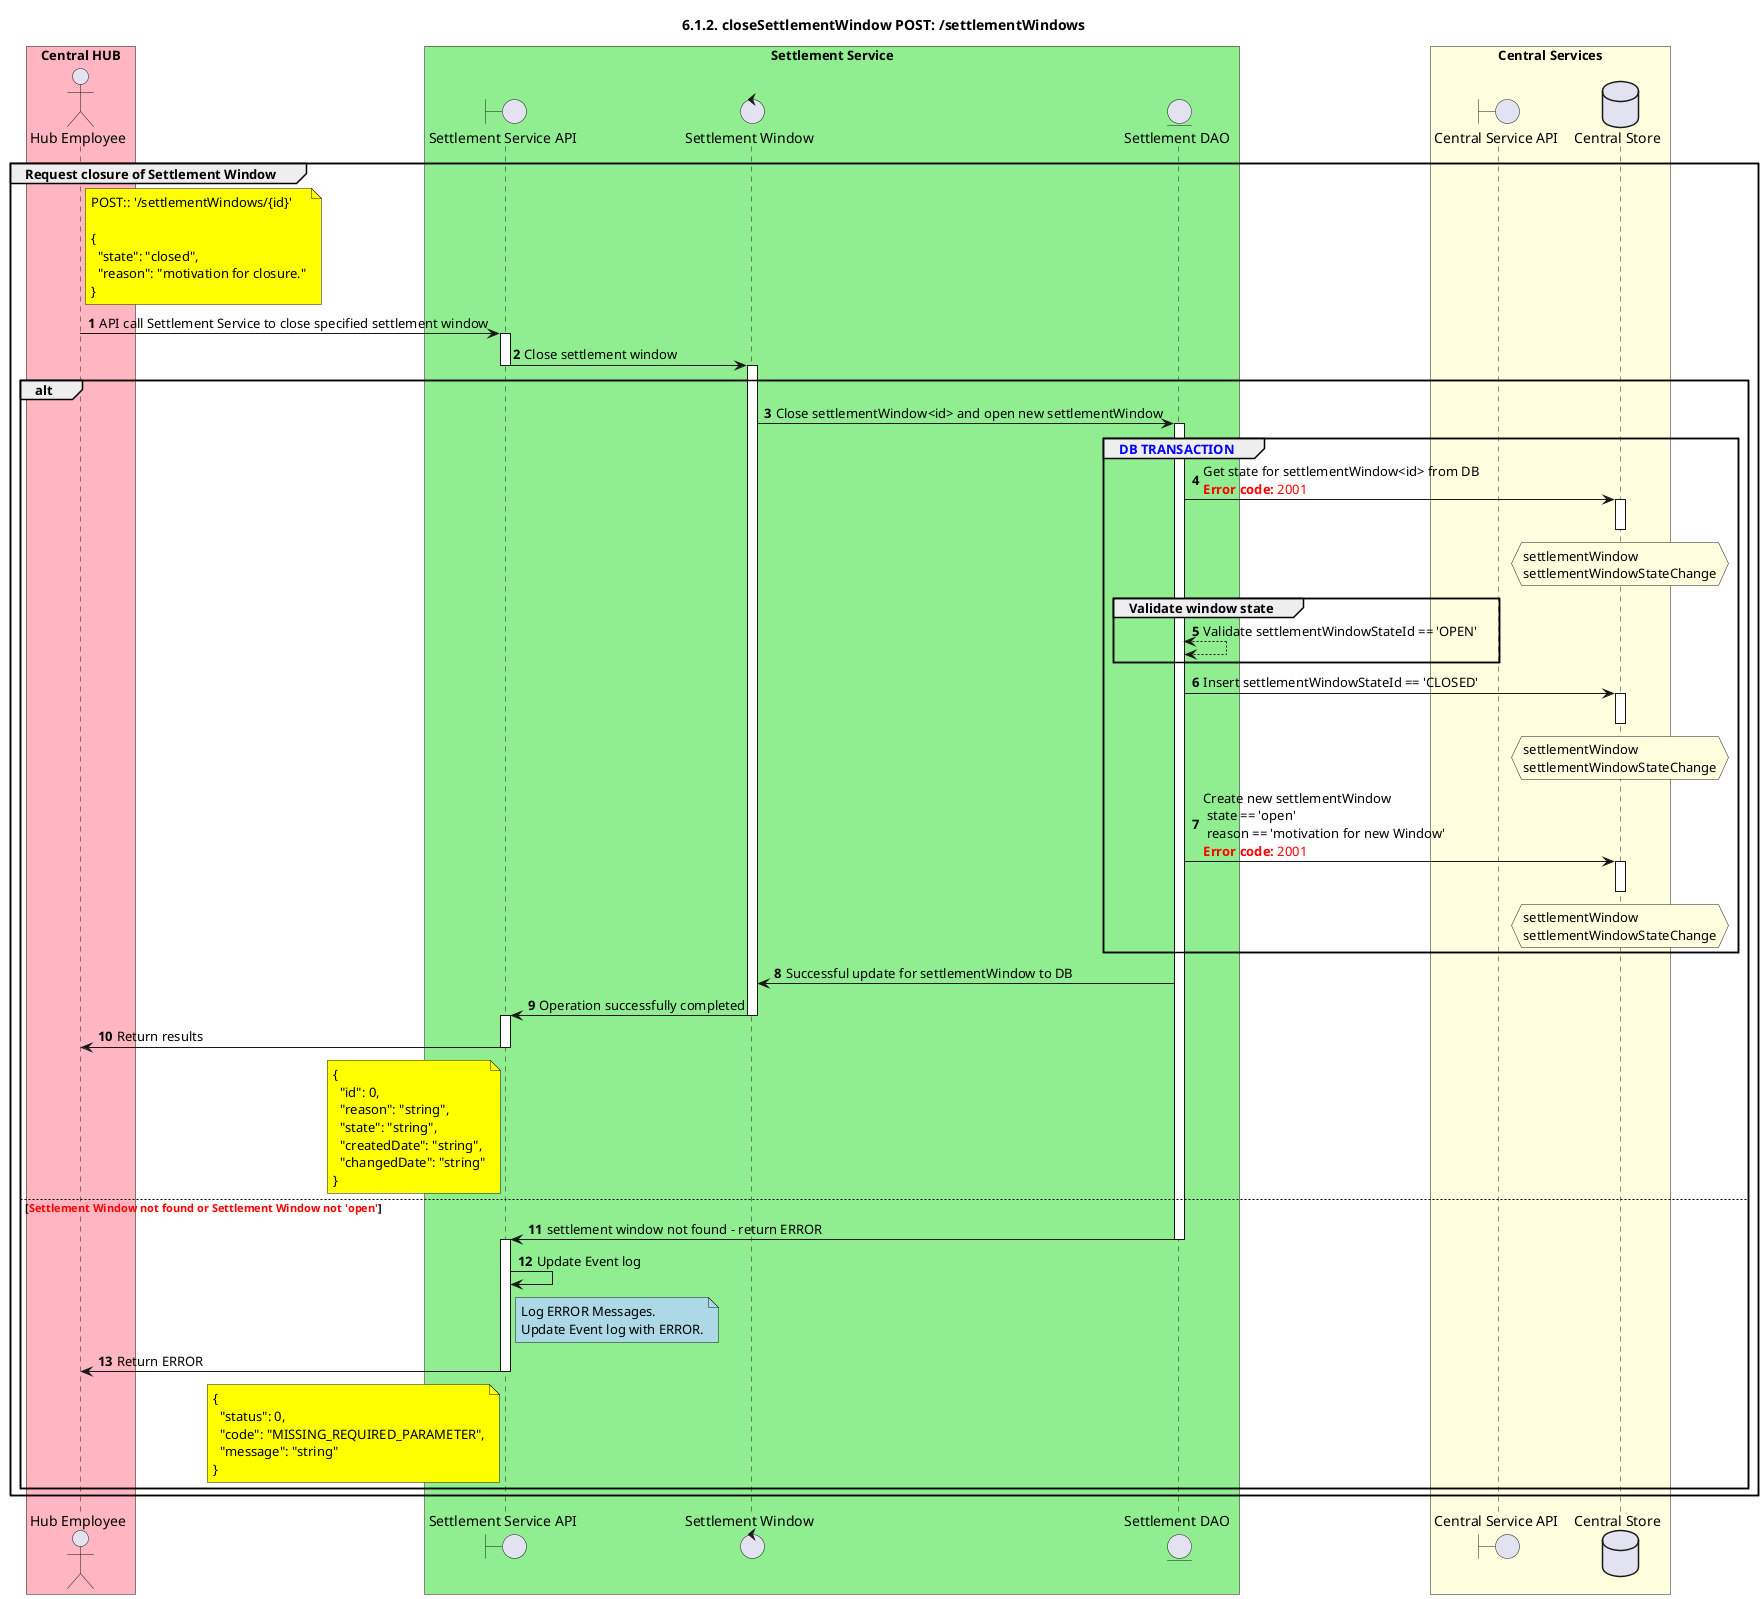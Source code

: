 @startuml
' declate title
title 6.1.2. closeSettlementWindow POST: /settlementWindows

autonumber

' Actor Keys:

' declare actors

actor "Hub Employee" as OPERATOR

boundary "Settlement Service API" as SSAPI
control "Settlement Window" as SETTLEWINDOW
entity "Settlement DAO" as SETTLE_DAO

boundary "Central Service API" as CSAPI
database "Central Store" as DB

box "Central HUB" #LightPink
    participant OPERATOR
end box

box "Settlement Service" #LightGreen
    participant SSAPI
    participant SETTLEWINDOW
    participant SETTLE_DAO
end box

box "Central Services" #LightYellow
    participant CSAPI
    participant DB
end box

' start flow

group Request closure of Settlement Window
    note right of OPERATOR #Yellow
        POST:: '/settlementWindows/{id}'

        {
          "state": "closed",
          "reason": "motivation for closure."
        }
    end note
    OPERATOR -> SSAPI: API call Settlement Service to close specified settlement window
    activate SSAPI
    SSAPI -> SETTLEWINDOW: Close settlement window
    deactivate SSAPI
    activate SETTLEWINDOW
    alt
        SETTLEWINDOW -> SETTLE_DAO: Close settlementWindow<id> and open new settlementWindow
        activate SETTLE_DAO
        group <color #blue>DB TRANSACTION</color>
            SETTLE_DAO -> DB: Get state for settlementWindow<id> from DB \n<color #FF0000><b>Error code:</b> 2001</color>
            activate DB
            hnote over DB #LightYellow
                settlementWindow
                settlementWindowStateChange
            end hnote
            deactivate DB
            group Validate window state
                SETTLE_DAO <--> SETTLE_DAO: Validate settlementWindowStateId == 'OPEN'
            end
                SETTLE_DAO -> DB: Insert settlementWindowStateId == 'CLOSED'
            activate DB
                hnote over DB #LightYellow
                settlementWindow
                settlementWindowStateChange
                end hnote
            deactivate DB

            SETTLE_DAO -> DB: Create new settlementWindow \n state == 'open'\n reason == 'motivation for new Window' \n<color #FF0000><b>Error code:</b> 2001</color>
            activate DB
                hnote over DB #LightYellow
                settlementWindow
                settlementWindowStateChange
                end hnote
            deactivate DB
        end
        SETTLEWINDOW <- SETTLE_DAO: Successful update for settlementWindow to DB
'        deactivate SETTLE_DAO
    SSAPI <- SETTLEWINDOW: Operation successfully completed
    deactivate SETTLEWINDOW
    activate SSAPI
    OPERATOR <- SSAPI: Return results
        note left of SSAPI #Yellow
        {
          "id": 0,
          "reason": "string",
          "state": "string",
          "createdDate": "string",
          "changedDate": "string"
        }
        end note
    deactivate SSAPI
    else <color #FF0000><b>Settlement Window not found or Settlement Window not 'open'</b></color>

    SETTLE_DAO -> SSAPI: settlement window not found - return ERROR
    deactivate SETTLE_DAO
    activate SSAPI
    SSAPI -> SSAPI: Update Event log
    note right of SSAPI #LightBlue
        Log ERROR Messages.
        Update Event log with ERROR.
    end note
    OPERATOR <- SSAPI: Return ERROR
    note left of SSAPI #Yellow
        {
          "status": 0,
          "code": "MISSING_REQUIRED_PARAMETER",
          "message": "string"
        }
    end note
    deactivate SSAPI
    end
end
@enduml